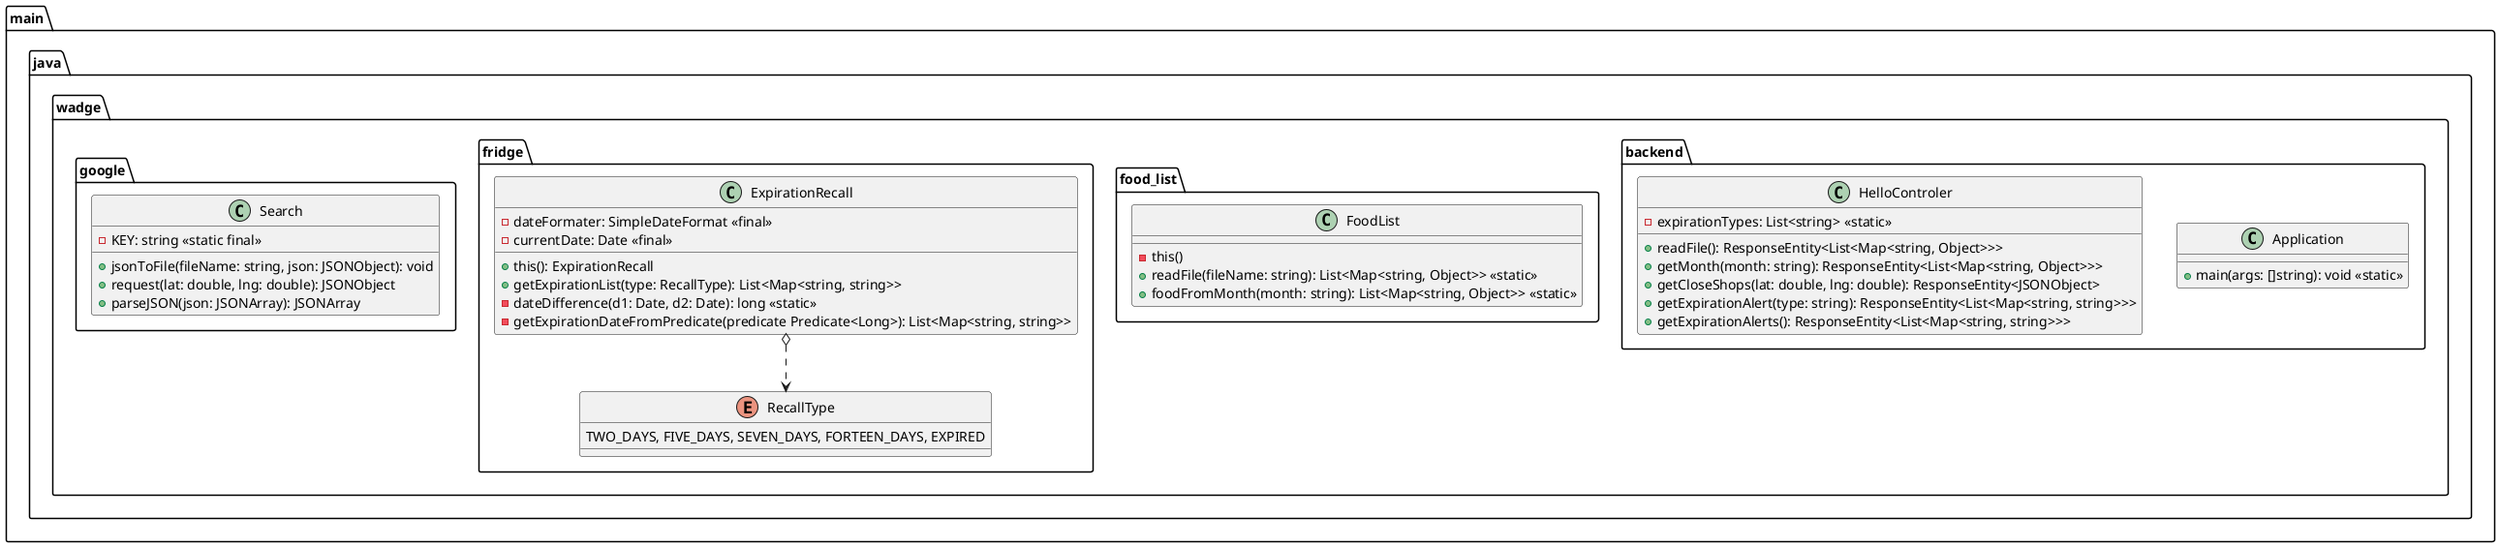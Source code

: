 @startuml Wadge-BackEnd
    package main.java.wadge{
        package backend {
            class Application {
                + main(args: []string): void <<static>>
            }

            class HelloControler {
                - expirationTypes: List<string> <<static>>
                + readFile(): ResponseEntity<List<Map<string, Object>>>
                + getMonth(month: string): ResponseEntity<List<Map<string, Object>>>
                + getCloseShops(lat: double, lng: double): ResponseEntity<JSONObject>
                + getExpirationAlert(type: string): ResponseEntity<List<Map<string, string>>>
                + getExpirationAlerts(): ResponseEntity<List<Map<string, string>>>

            }
            ' HelloControler o..> FoodList
            ' HelloControler o..> ExpirationRecall
            ' HelloControler o..> Search
        }

        package food_list {
            class FoodList {
                - this()
                + readFile(fileName: string): List<Map<string, Object>> <<static>>
                + foodFromMonth(month: string): List<Map<string, Object>> <<static>>
            }
        }

        package fridge {
            class ExpirationRecall {
                - dateFormater: SimpleDateFormat <<final>>
                - currentDate: Date <<final>>
                + this(): ExpirationRecall
                + getExpirationList(type: RecallType): List<Map<string, string>>
                - dateDifference(d1: Date, d2: Date): long <<static>>
                - getExpirationDateFromPredicate(predicate Predicate<Long>): List<Map<string, string>>

            }
            ExpirationRecall o..> RecallType

            enum RecallType {
                TWO_DAYS, FIVE_DAYS, SEVEN_DAYS, FORTEEN_DAYS, EXPIRED
            }
        }

        package google {
            class Search {
                - KEY: string <<static final>>
                + jsonToFile(fileName: string, json: JSONObject): void
                + request(lat: double, lng: double): JSONObject
                + parseJSON(json: JSONArray): JSONArray
            }
        }
    }

@enduml